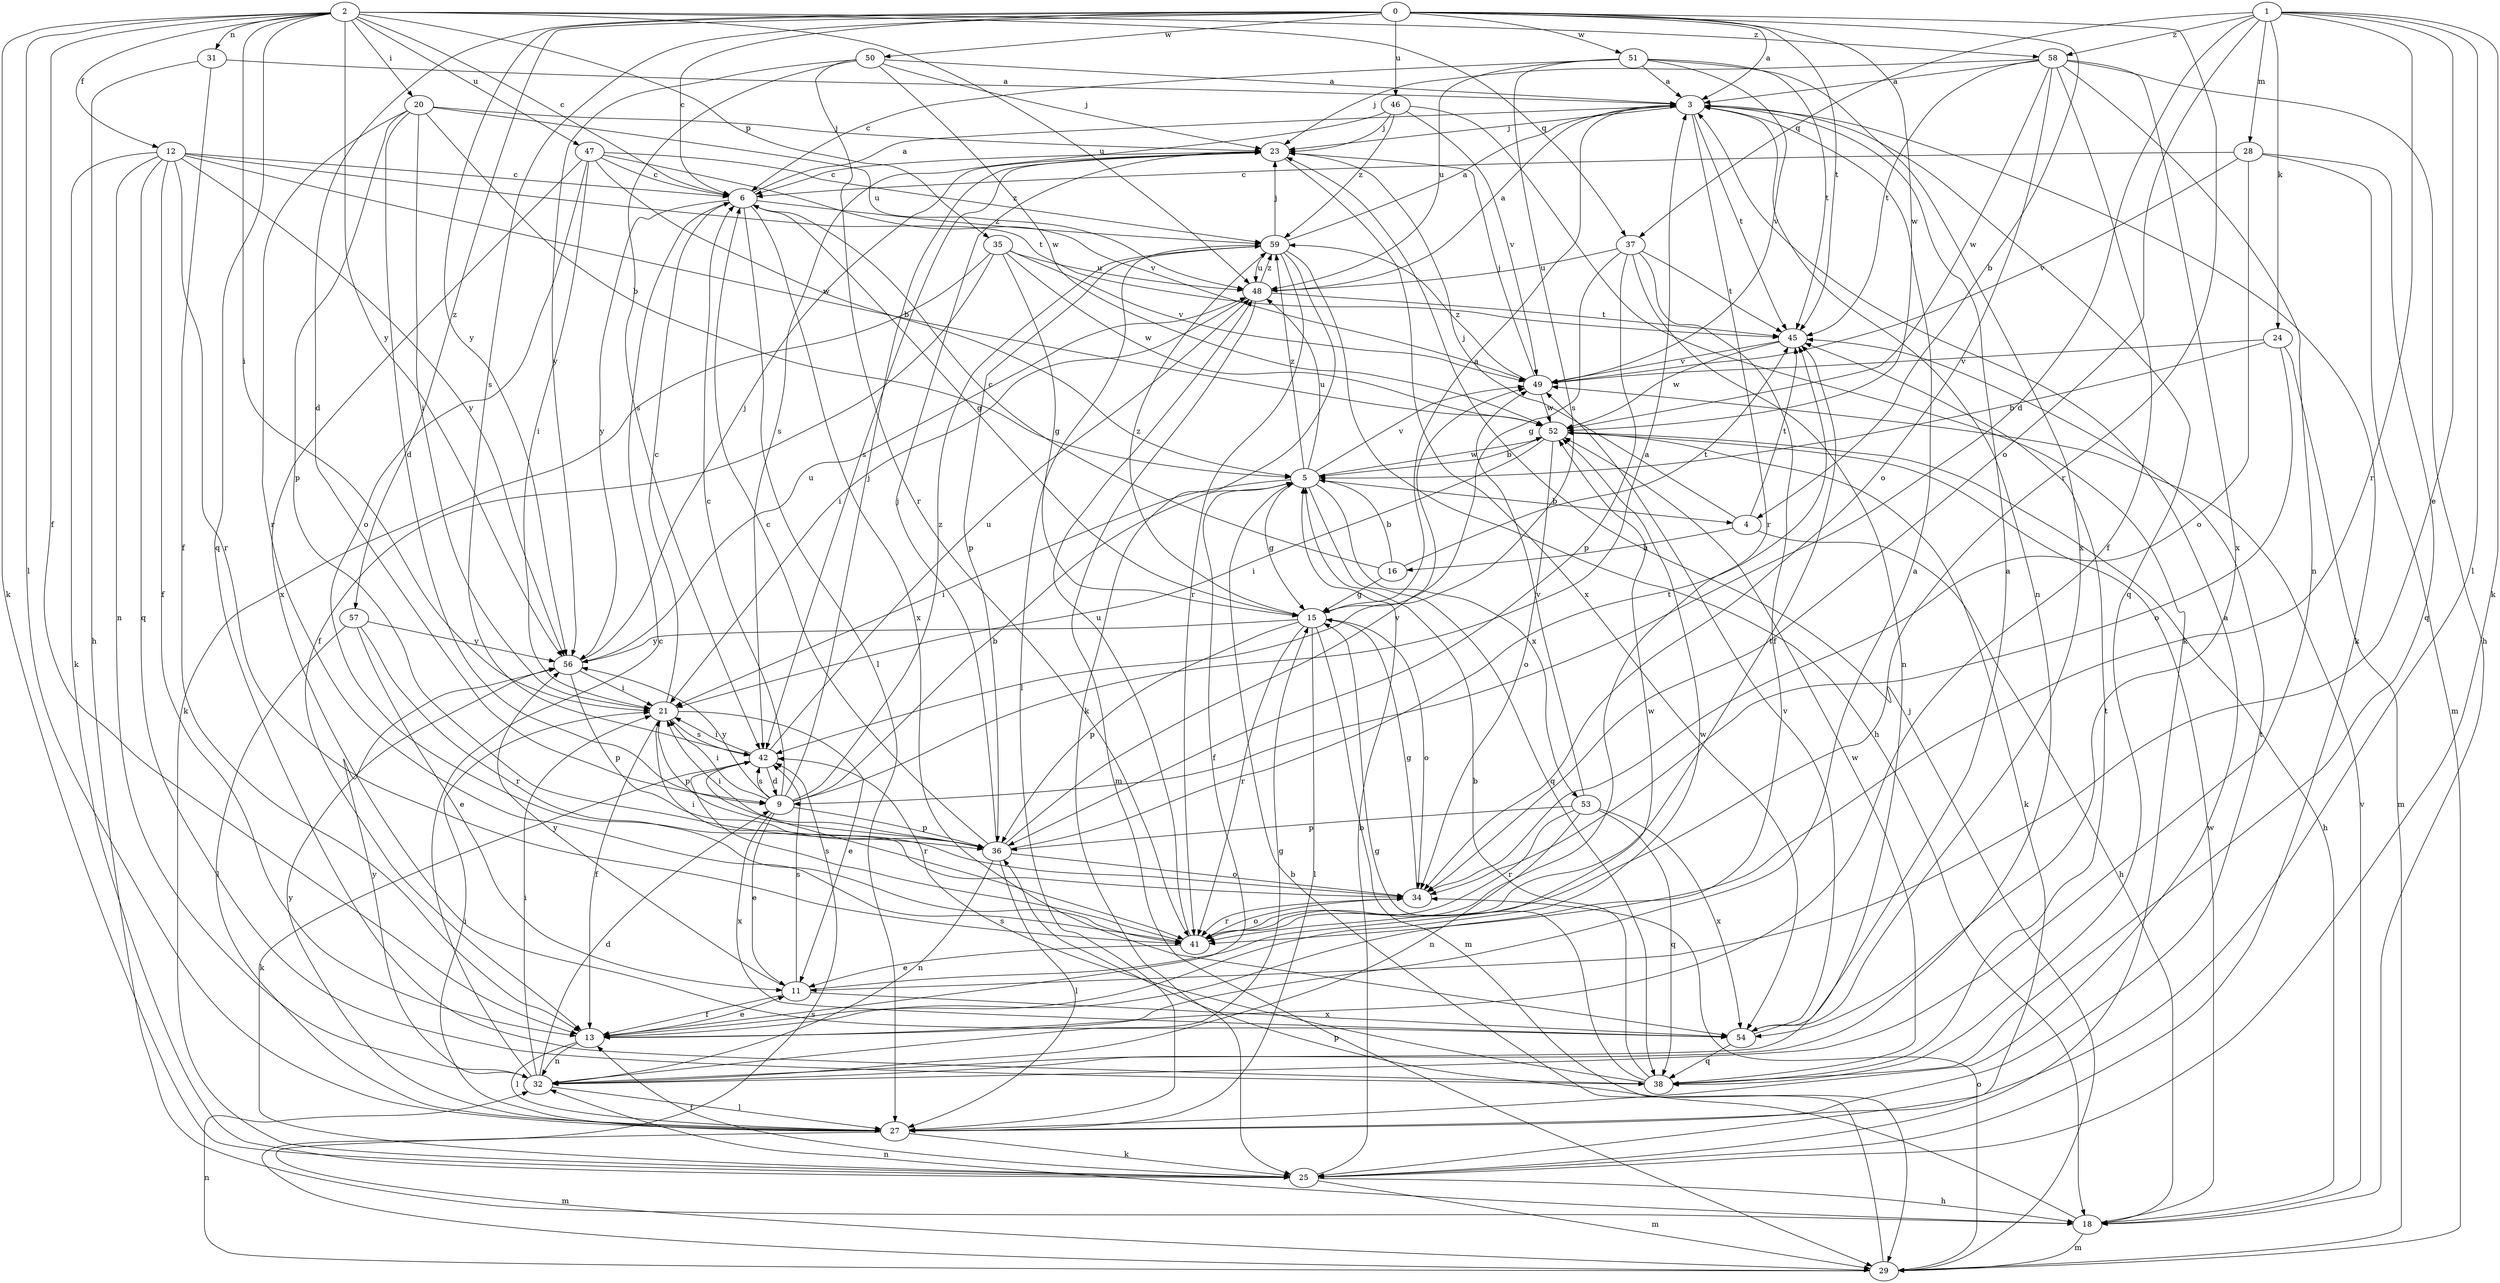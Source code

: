 strict digraph  {
0;
1;
2;
3;
4;
5;
6;
9;
11;
12;
13;
15;
16;
18;
20;
21;
23;
24;
25;
27;
28;
29;
31;
32;
34;
35;
36;
37;
38;
41;
42;
45;
46;
47;
48;
49;
50;
51;
52;
53;
54;
56;
57;
58;
59;
0 -> 3  [label=a];
0 -> 4  [label=b];
0 -> 6  [label=c];
0 -> 9  [label=d];
0 -> 41  [label=r];
0 -> 42  [label=s];
0 -> 45  [label=t];
0 -> 46  [label=u];
0 -> 50  [label=w];
0 -> 51  [label=w];
0 -> 52  [label=w];
0 -> 56  [label=y];
0 -> 57  [label=z];
1 -> 9  [label=d];
1 -> 11  [label=e];
1 -> 24  [label=k];
1 -> 25  [label=k];
1 -> 27  [label=l];
1 -> 28  [label=m];
1 -> 34  [label=o];
1 -> 37  [label=q];
1 -> 41  [label=r];
1 -> 58  [label=z];
2 -> 6  [label=c];
2 -> 12  [label=f];
2 -> 13  [label=f];
2 -> 20  [label=i];
2 -> 21  [label=i];
2 -> 25  [label=k];
2 -> 27  [label=l];
2 -> 31  [label=n];
2 -> 35  [label=p];
2 -> 37  [label=q];
2 -> 38  [label=q];
2 -> 47  [label=u];
2 -> 48  [label=u];
2 -> 56  [label=y];
2 -> 58  [label=z];
3 -> 23  [label=j];
3 -> 25  [label=k];
3 -> 32  [label=n];
3 -> 38  [label=q];
3 -> 41  [label=r];
3 -> 45  [label=t];
4 -> 16  [label=h];
4 -> 18  [label=h];
4 -> 23  [label=j];
4 -> 45  [label=t];
5 -> 4  [label=b];
5 -> 13  [label=f];
5 -> 15  [label=g];
5 -> 21  [label=i];
5 -> 38  [label=q];
5 -> 48  [label=u];
5 -> 49  [label=v];
5 -> 52  [label=w];
5 -> 53  [label=x];
5 -> 59  [label=z];
6 -> 3  [label=a];
6 -> 15  [label=g];
6 -> 27  [label=l];
6 -> 54  [label=x];
6 -> 56  [label=y];
6 -> 59  [label=z];
9 -> 3  [label=a];
9 -> 5  [label=b];
9 -> 6  [label=c];
9 -> 11  [label=e];
9 -> 21  [label=i];
9 -> 23  [label=j];
9 -> 36  [label=p];
9 -> 42  [label=s];
9 -> 54  [label=x];
9 -> 56  [label=y];
9 -> 59  [label=z];
11 -> 13  [label=f];
11 -> 42  [label=s];
11 -> 52  [label=w];
11 -> 54  [label=x];
11 -> 56  [label=y];
12 -> 6  [label=c];
12 -> 13  [label=f];
12 -> 25  [label=k];
12 -> 32  [label=n];
12 -> 38  [label=q];
12 -> 41  [label=r];
12 -> 45  [label=t];
12 -> 52  [label=w];
12 -> 56  [label=y];
13 -> 3  [label=a];
13 -> 11  [label=e];
13 -> 27  [label=l];
13 -> 32  [label=n];
13 -> 52  [label=w];
15 -> 3  [label=a];
15 -> 27  [label=l];
15 -> 29  [label=m];
15 -> 34  [label=o];
15 -> 36  [label=p];
15 -> 41  [label=r];
15 -> 56  [label=y];
15 -> 59  [label=z];
16 -> 5  [label=b];
16 -> 6  [label=c];
16 -> 15  [label=g];
16 -> 45  [label=t];
18 -> 29  [label=m];
18 -> 32  [label=n];
18 -> 36  [label=p];
18 -> 49  [label=v];
18 -> 52  [label=w];
20 -> 5  [label=b];
20 -> 9  [label=d];
20 -> 21  [label=i];
20 -> 23  [label=j];
20 -> 36  [label=p];
20 -> 41  [label=r];
20 -> 48  [label=u];
21 -> 6  [label=c];
21 -> 11  [label=e];
21 -> 13  [label=f];
21 -> 36  [label=p];
21 -> 42  [label=s];
23 -> 6  [label=c];
23 -> 42  [label=s];
23 -> 54  [label=x];
24 -> 5  [label=b];
24 -> 29  [label=m];
24 -> 34  [label=o];
24 -> 49  [label=v];
25 -> 5  [label=b];
25 -> 13  [label=f];
25 -> 18  [label=h];
25 -> 29  [label=m];
27 -> 3  [label=a];
27 -> 21  [label=i];
27 -> 25  [label=k];
27 -> 29  [label=m];
27 -> 45  [label=t];
27 -> 56  [label=y];
28 -> 6  [label=c];
28 -> 29  [label=m];
28 -> 34  [label=o];
28 -> 38  [label=q];
28 -> 49  [label=v];
29 -> 5  [label=b];
29 -> 23  [label=j];
29 -> 32  [label=n];
29 -> 34  [label=o];
29 -> 42  [label=s];
31 -> 3  [label=a];
31 -> 13  [label=f];
31 -> 18  [label=h];
32 -> 6  [label=c];
32 -> 9  [label=d];
32 -> 15  [label=g];
32 -> 21  [label=i];
32 -> 27  [label=l];
32 -> 56  [label=y];
34 -> 15  [label=g];
34 -> 21  [label=i];
34 -> 41  [label=r];
35 -> 13  [label=f];
35 -> 15  [label=g];
35 -> 25  [label=k];
35 -> 48  [label=u];
35 -> 49  [label=v];
35 -> 52  [label=w];
36 -> 6  [label=c];
36 -> 21  [label=i];
36 -> 23  [label=j];
36 -> 27  [label=l];
36 -> 32  [label=n];
36 -> 34  [label=o];
36 -> 45  [label=t];
36 -> 49  [label=v];
37 -> 13  [label=f];
37 -> 15  [label=g];
37 -> 32  [label=n];
37 -> 36  [label=p];
37 -> 45  [label=t];
37 -> 48  [label=u];
38 -> 5  [label=b];
38 -> 15  [label=g];
38 -> 42  [label=s];
38 -> 45  [label=t];
38 -> 52  [label=w];
41 -> 11  [label=e];
41 -> 34  [label=o];
41 -> 42  [label=s];
41 -> 45  [label=t];
41 -> 48  [label=u];
42 -> 9  [label=d];
42 -> 21  [label=i];
42 -> 25  [label=k];
42 -> 41  [label=r];
42 -> 48  [label=u];
45 -> 49  [label=v];
45 -> 52  [label=w];
46 -> 23  [label=j];
46 -> 25  [label=k];
46 -> 42  [label=s];
46 -> 49  [label=v];
46 -> 59  [label=z];
47 -> 5  [label=b];
47 -> 6  [label=c];
47 -> 21  [label=i];
47 -> 34  [label=o];
47 -> 49  [label=v];
47 -> 54  [label=x];
47 -> 59  [label=z];
48 -> 3  [label=a];
48 -> 21  [label=i];
48 -> 29  [label=m];
48 -> 45  [label=t];
48 -> 59  [label=z];
49 -> 23  [label=j];
49 -> 52  [label=w];
49 -> 59  [label=z];
50 -> 3  [label=a];
50 -> 23  [label=j];
50 -> 41  [label=r];
50 -> 42  [label=s];
50 -> 52  [label=w];
50 -> 56  [label=y];
51 -> 3  [label=a];
51 -> 6  [label=c];
51 -> 42  [label=s];
51 -> 45  [label=t];
51 -> 48  [label=u];
51 -> 49  [label=v];
51 -> 54  [label=x];
52 -> 5  [label=b];
52 -> 18  [label=h];
52 -> 21  [label=i];
52 -> 25  [label=k];
52 -> 34  [label=o];
53 -> 32  [label=n];
53 -> 36  [label=p];
53 -> 38  [label=q];
53 -> 41  [label=r];
53 -> 49  [label=v];
53 -> 54  [label=x];
54 -> 3  [label=a];
54 -> 38  [label=q];
54 -> 49  [label=v];
56 -> 21  [label=i];
56 -> 23  [label=j];
56 -> 36  [label=p];
56 -> 48  [label=u];
57 -> 11  [label=e];
57 -> 27  [label=l];
57 -> 41  [label=r];
57 -> 56  [label=y];
58 -> 3  [label=a];
58 -> 13  [label=f];
58 -> 18  [label=h];
58 -> 23  [label=j];
58 -> 32  [label=n];
58 -> 34  [label=o];
58 -> 45  [label=t];
58 -> 52  [label=w];
58 -> 54  [label=x];
59 -> 3  [label=a];
59 -> 18  [label=h];
59 -> 23  [label=j];
59 -> 25  [label=k];
59 -> 27  [label=l];
59 -> 36  [label=p];
59 -> 41  [label=r];
59 -> 48  [label=u];
}

